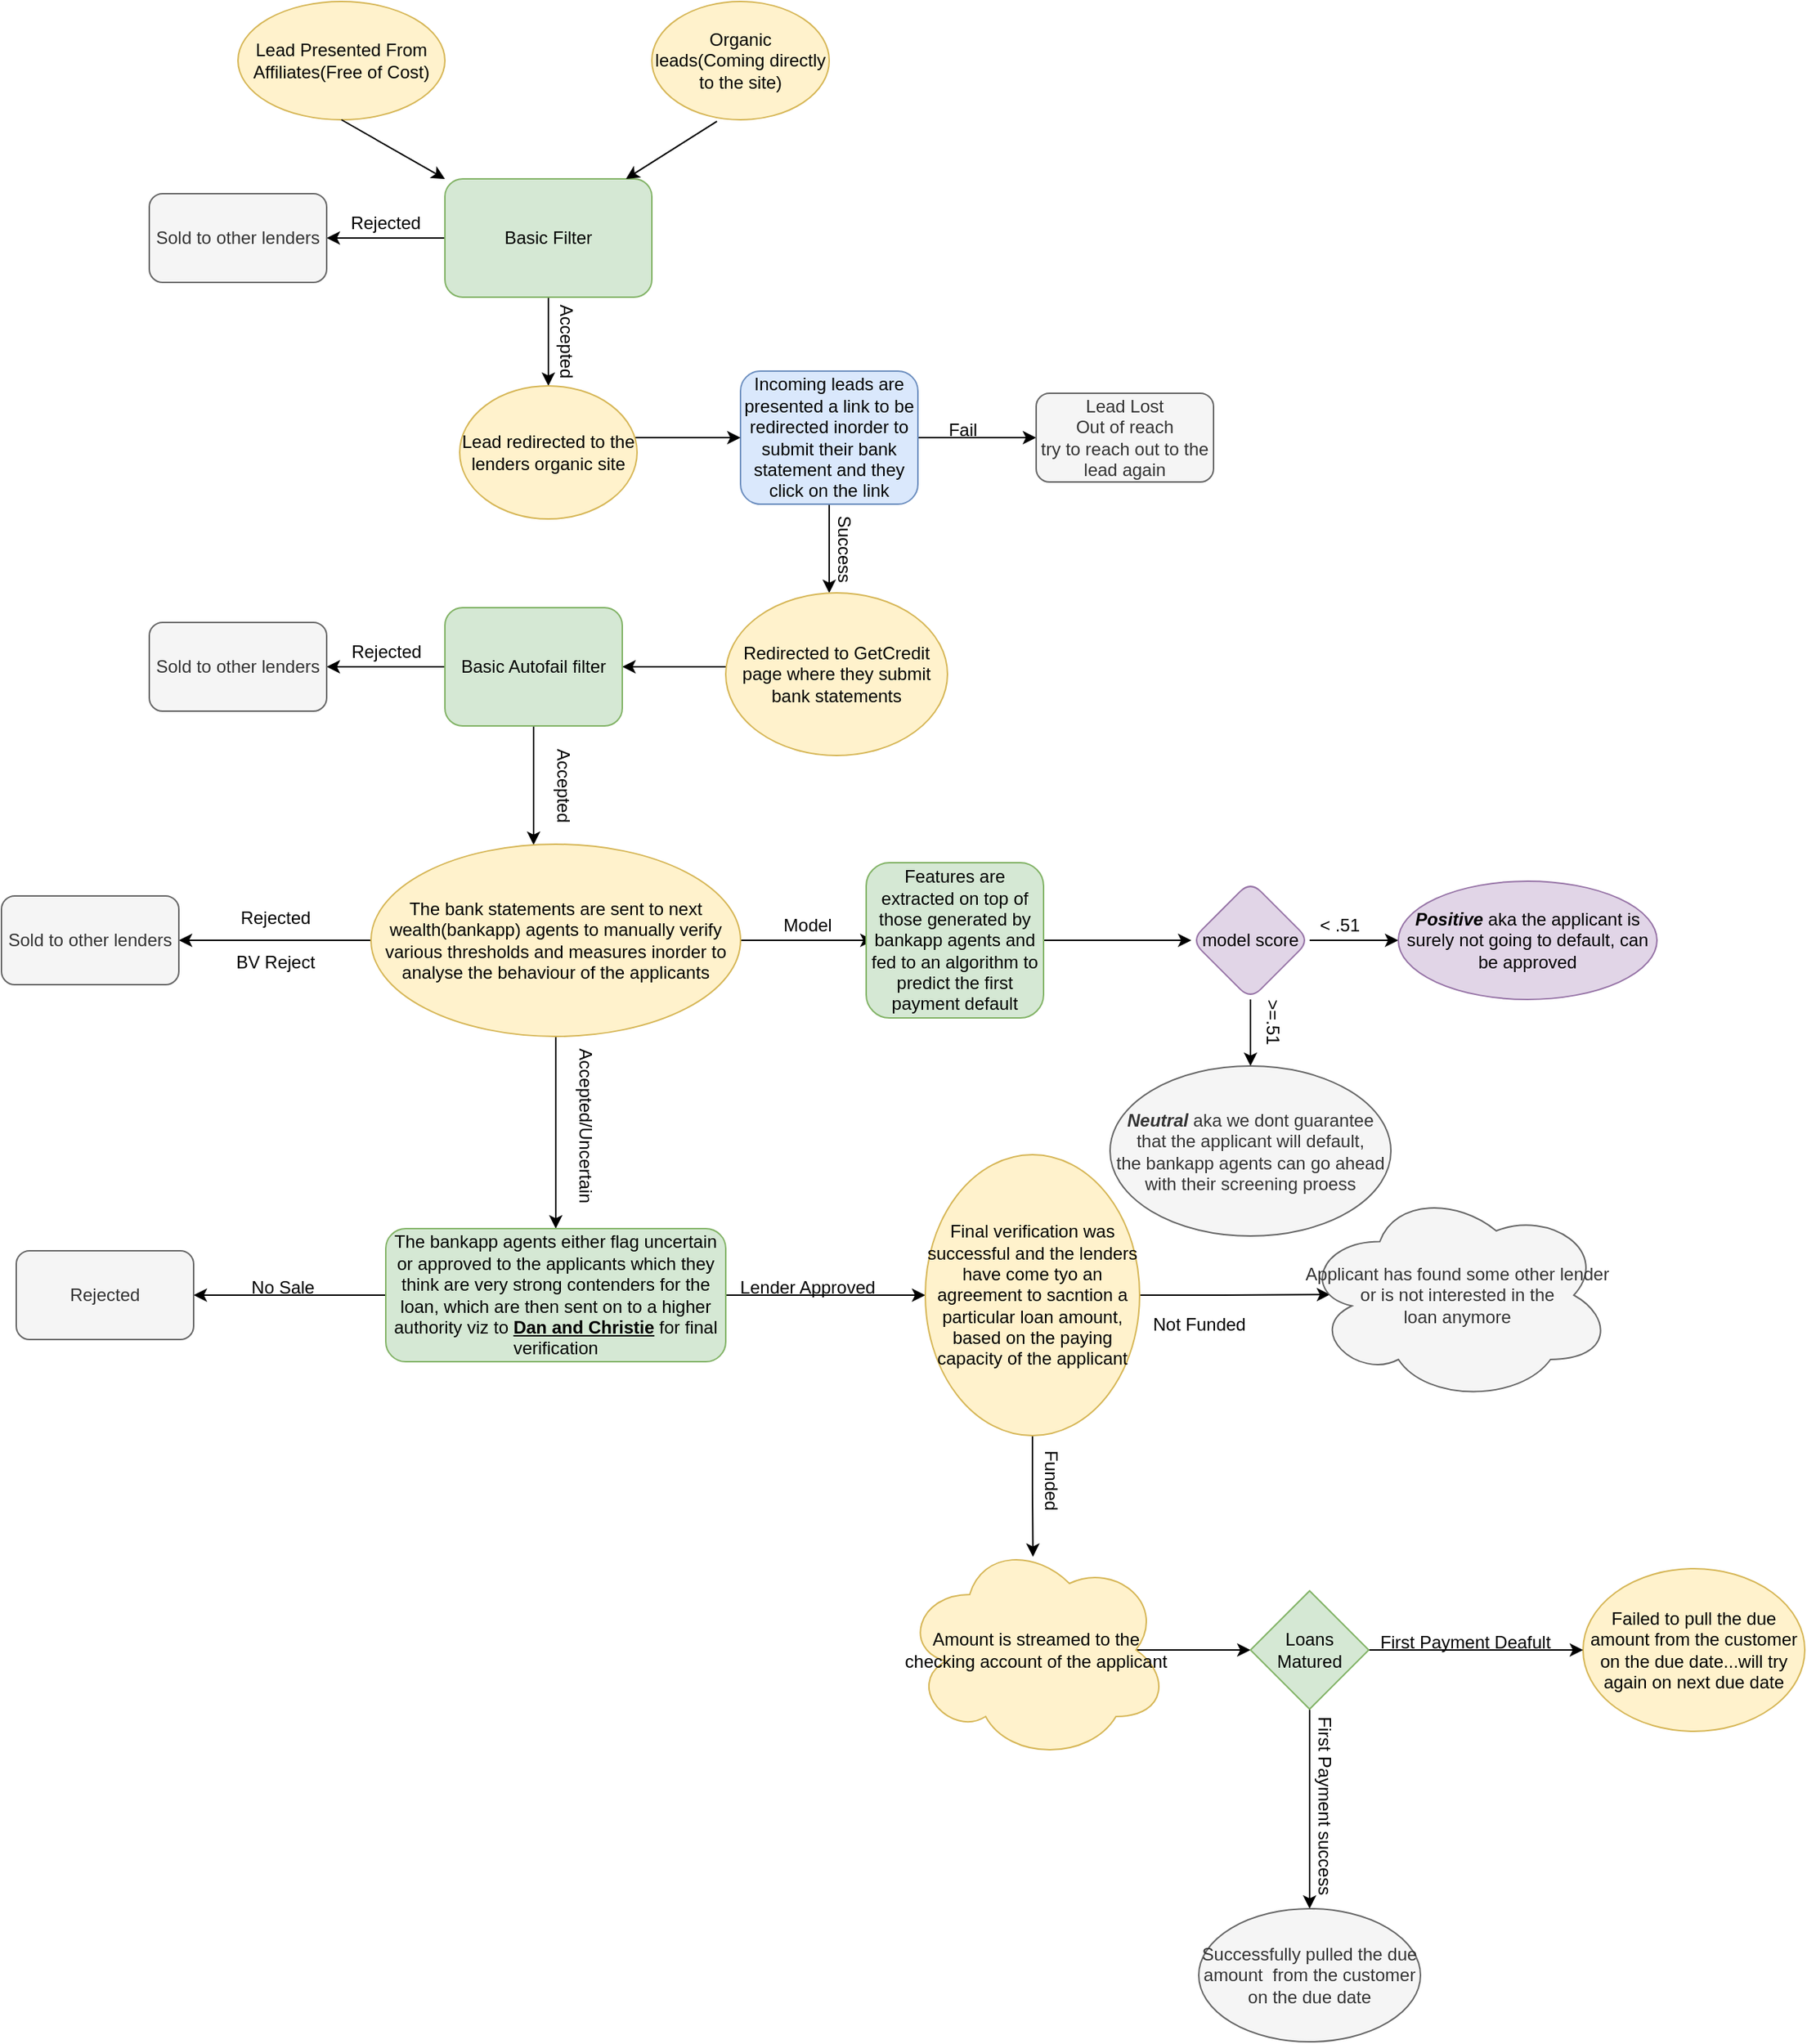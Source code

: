 <mxfile version="13.6.4" type="github">
  <diagram id="G50hmUFvQF_Ascogoxo3" name="Page-1">
    <mxGraphModel dx="868" dy="499" grid="1" gridSize="10" guides="1" tooltips="1" connect="1" arrows="1" fold="1" page="1" pageScale="1" pageWidth="850" pageHeight="1100" math="0" shadow="0">
      <root>
        <mxCell id="0" />
        <mxCell id="1" parent="0" />
        <mxCell id="U-wd1HLYxVXASG_DGe6N-1" value="Lead Presented From Affiliates(Free of Cost)" style="ellipse;whiteSpace=wrap;html=1;fillColor=#fff2cc;strokeColor=#d6b656;" vertex="1" parent="1">
          <mxGeometry x="190" width="140" height="80" as="geometry" />
        </mxCell>
        <mxCell id="U-wd1HLYxVXASG_DGe6N-2" value="" style="endArrow=classic;html=1;exitX=0.5;exitY=1;exitDx=0;exitDy=0;" edge="1" parent="1" source="U-wd1HLYxVXASG_DGe6N-1" target="U-wd1HLYxVXASG_DGe6N-3">
          <mxGeometry width="50" height="50" relative="1" as="geometry">
            <mxPoint x="400" y="220" as="sourcePoint" />
            <mxPoint x="390" y="160" as="targetPoint" />
            <Array as="points" />
          </mxGeometry>
        </mxCell>
        <mxCell id="U-wd1HLYxVXASG_DGe6N-7" value="" style="edgeStyle=orthogonalEdgeStyle;rounded=0;orthogonalLoop=1;jettySize=auto;html=1;" edge="1" parent="1" source="U-wd1HLYxVXASG_DGe6N-3" target="U-wd1HLYxVXASG_DGe6N-6">
          <mxGeometry relative="1" as="geometry" />
        </mxCell>
        <mxCell id="U-wd1HLYxVXASG_DGe6N-10" value="" style="edgeStyle=orthogonalEdgeStyle;rounded=0;orthogonalLoop=1;jettySize=auto;html=1;" edge="1" parent="1" source="U-wd1HLYxVXASG_DGe6N-3">
          <mxGeometry relative="1" as="geometry">
            <mxPoint x="400" y="260" as="targetPoint" />
          </mxGeometry>
        </mxCell>
        <mxCell id="U-wd1HLYxVXASG_DGe6N-3" value="Basic Filter" style="rounded=1;whiteSpace=wrap;html=1;fillColor=#d5e8d4;strokeColor=#82b366;" vertex="1" parent="1">
          <mxGeometry x="330" y="120" width="140" height="80" as="geometry" />
        </mxCell>
        <mxCell id="U-wd1HLYxVXASG_DGe6N-4" value="Organic leads(Coming directly to the site)" style="ellipse;whiteSpace=wrap;html=1;fillColor=#fff2cc;strokeColor=#d6b656;" vertex="1" parent="1">
          <mxGeometry x="470" width="120" height="80" as="geometry" />
        </mxCell>
        <mxCell id="U-wd1HLYxVXASG_DGe6N-5" value="" style="endArrow=classic;html=1;exitX=0.367;exitY=1.013;exitDx=0;exitDy=0;exitPerimeter=0;entryX=0.875;entryY=0;entryDx=0;entryDy=0;entryPerimeter=0;" edge="1" parent="1" source="U-wd1HLYxVXASG_DGe6N-4" target="U-wd1HLYxVXASG_DGe6N-3">
          <mxGeometry width="50" height="50" relative="1" as="geometry">
            <mxPoint x="400" y="220" as="sourcePoint" />
            <mxPoint x="450" y="170" as="targetPoint" />
          </mxGeometry>
        </mxCell>
        <mxCell id="U-wd1HLYxVXASG_DGe6N-6" value="Sold to other lenders" style="whiteSpace=wrap;html=1;rounded=1;fillColor=#f5f5f5;strokeColor=#666666;fontColor=#333333;" vertex="1" parent="1">
          <mxGeometry x="130" y="130" width="120" height="60" as="geometry" />
        </mxCell>
        <mxCell id="U-wd1HLYxVXASG_DGe6N-8" value="Rejected" style="text;html=1;strokeColor=none;fillColor=none;align=center;verticalAlign=middle;whiteSpace=wrap;rounded=0;" vertex="1" parent="1">
          <mxGeometry x="270" y="140" width="40" height="20" as="geometry" />
        </mxCell>
        <mxCell id="U-wd1HLYxVXASG_DGe6N-11" value="&lt;div&gt;Accepted&lt;/div&gt;&lt;div&gt;&lt;br&gt;&lt;/div&gt;" style="text;html=1;strokeColor=none;fillColor=none;align=center;verticalAlign=middle;whiteSpace=wrap;rounded=0;rotation=90;" vertex="1" parent="1">
          <mxGeometry x="385" y="220" width="40" height="20" as="geometry" />
        </mxCell>
        <mxCell id="U-wd1HLYxVXASG_DGe6N-25" value="" style="edgeStyle=orthogonalEdgeStyle;rounded=0;orthogonalLoop=1;jettySize=auto;html=1;" edge="1" parent="1" source="U-wd1HLYxVXASG_DGe6N-12" target="U-wd1HLYxVXASG_DGe6N-15">
          <mxGeometry relative="1" as="geometry">
            <Array as="points">
              <mxPoint x="590" y="370" />
              <mxPoint x="590" y="370" />
            </Array>
          </mxGeometry>
        </mxCell>
        <mxCell id="U-wd1HLYxVXASG_DGe6N-36" value="" style="edgeStyle=orthogonalEdgeStyle;rounded=0;orthogonalLoop=1;jettySize=auto;html=1;" edge="1" parent="1" source="U-wd1HLYxVXASG_DGe6N-12" target="U-wd1HLYxVXASG_DGe6N-35">
          <mxGeometry relative="1" as="geometry" />
        </mxCell>
        <mxCell id="U-wd1HLYxVXASG_DGe6N-12" value="Incoming leads are presented a link to be redirected inorder to submit their bank statement and they click on the link" style="whiteSpace=wrap;html=1;rounded=1;fillColor=#dae8fc;strokeColor=#6c8ebf;" vertex="1" parent="1">
          <mxGeometry x="530" y="250" width="120" height="90" as="geometry" />
        </mxCell>
        <mxCell id="U-wd1HLYxVXASG_DGe6N-34" value="" style="edgeStyle=orthogonalEdgeStyle;rounded=0;orthogonalLoop=1;jettySize=auto;html=1;" edge="1" parent="1" source="U-wd1HLYxVXASG_DGe6N-14" target="U-wd1HLYxVXASG_DGe6N-12">
          <mxGeometry relative="1" as="geometry">
            <Array as="points">
              <mxPoint x="480" y="295" />
              <mxPoint x="480" y="295" />
            </Array>
          </mxGeometry>
        </mxCell>
        <mxCell id="U-wd1HLYxVXASG_DGe6N-14" value="Lead redirected to the lenders organic site" style="ellipse;whiteSpace=wrap;html=1;fillColor=#fff2cc;strokeColor=#d6b656;" vertex="1" parent="1">
          <mxGeometry x="340" y="260" width="120" height="90" as="geometry" />
        </mxCell>
        <mxCell id="U-wd1HLYxVXASG_DGe6N-18" value="" style="edgeStyle=orthogonalEdgeStyle;rounded=0;orthogonalLoop=1;jettySize=auto;html=1;" edge="1" parent="1" source="U-wd1HLYxVXASG_DGe6N-15" target="U-wd1HLYxVXASG_DGe6N-17">
          <mxGeometry relative="1" as="geometry">
            <Array as="points">
              <mxPoint x="490" y="450" />
              <mxPoint x="490" y="450" />
            </Array>
          </mxGeometry>
        </mxCell>
        <mxCell id="U-wd1HLYxVXASG_DGe6N-15" value="Redirected to GetCredit page where they submit bank statements" style="ellipse;whiteSpace=wrap;html=1;rounded=1;strokeColor=#d6b656;fillColor=#fff2cc;" vertex="1" parent="1">
          <mxGeometry x="520" y="400" width="150" height="110" as="geometry" />
        </mxCell>
        <mxCell id="U-wd1HLYxVXASG_DGe6N-26" value="" style="edgeStyle=orthogonalEdgeStyle;rounded=0;orthogonalLoop=1;jettySize=auto;html=1;" edge="1" parent="1" source="U-wd1HLYxVXASG_DGe6N-17" target="U-wd1HLYxVXASG_DGe6N-23">
          <mxGeometry relative="1" as="geometry" />
        </mxCell>
        <mxCell id="U-wd1HLYxVXASG_DGe6N-38" value="" style="edgeStyle=orthogonalEdgeStyle;rounded=0;orthogonalLoop=1;jettySize=auto;html=1;" edge="1" parent="1" source="U-wd1HLYxVXASG_DGe6N-17" target="U-wd1HLYxVXASG_DGe6N-19">
          <mxGeometry relative="1" as="geometry">
            <Array as="points">
              <mxPoint x="390" y="540" />
              <mxPoint x="390" y="540" />
            </Array>
          </mxGeometry>
        </mxCell>
        <mxCell id="U-wd1HLYxVXASG_DGe6N-17" value="Basic Autofail filter" style="whiteSpace=wrap;html=1;rounded=1;strokeColor=#82b366;fillColor=#d5e8d4;" vertex="1" parent="1">
          <mxGeometry x="330" y="410" width="120" height="80" as="geometry" />
        </mxCell>
        <mxCell id="U-wd1HLYxVXASG_DGe6N-41" value="" style="edgeStyle=orthogonalEdgeStyle;rounded=0;orthogonalLoop=1;jettySize=auto;html=1;" edge="1" parent="1" source="U-wd1HLYxVXASG_DGe6N-19" target="U-wd1HLYxVXASG_DGe6N-40">
          <mxGeometry relative="1" as="geometry" />
        </mxCell>
        <mxCell id="U-wd1HLYxVXASG_DGe6N-51" value="" style="edgeStyle=orthogonalEdgeStyle;rounded=0;orthogonalLoop=1;jettySize=auto;html=1;" edge="1" parent="1" source="U-wd1HLYxVXASG_DGe6N-19">
          <mxGeometry relative="1" as="geometry">
            <mxPoint x="620" y="635" as="targetPoint" />
          </mxGeometry>
        </mxCell>
        <mxCell id="U-wd1HLYxVXASG_DGe6N-66" value="" style="edgeStyle=orthogonalEdgeStyle;rounded=0;orthogonalLoop=1;jettySize=auto;html=1;" edge="1" parent="1" source="U-wd1HLYxVXASG_DGe6N-19" target="U-wd1HLYxVXASG_DGe6N-65">
          <mxGeometry relative="1" as="geometry" />
        </mxCell>
        <mxCell id="U-wd1HLYxVXASG_DGe6N-19" value="The bank statements are sent to next wealth(bankapp) agents to manually verify various thresholds and measures inorder to analyse the behaviour of the applicants" style="ellipse;whiteSpace=wrap;html=1;rounded=1;strokeColor=#d6b656;fillColor=#fff2cc;" vertex="1" parent="1">
          <mxGeometry x="280" y="570" width="250" height="130" as="geometry" />
        </mxCell>
        <mxCell id="U-wd1HLYxVXASG_DGe6N-23" value="Sold to other lenders" style="rounded=1;whiteSpace=wrap;html=1;fillColor=#f5f5f5;strokeColor=#666666;fontColor=#333333;" vertex="1" parent="1">
          <mxGeometry x="130" y="420" width="120" height="60" as="geometry" />
        </mxCell>
        <mxCell id="U-wd1HLYxVXASG_DGe6N-28" value="Rejected" style="text;html=1;align=center;verticalAlign=middle;resizable=0;points=[];autosize=1;" vertex="1" parent="1">
          <mxGeometry x="260" y="430" width="60" height="20" as="geometry" />
        </mxCell>
        <mxCell id="U-wd1HLYxVXASG_DGe6N-31" value="Success" style="text;html=1;align=center;verticalAlign=middle;resizable=0;points=[];autosize=1;rotation=90;" vertex="1" parent="1">
          <mxGeometry x="570" y="360" width="60" height="20" as="geometry" />
        </mxCell>
        <mxCell id="U-wd1HLYxVXASG_DGe6N-35" value="&lt;div&gt;Lead Lost&lt;/div&gt;&lt;div&gt;Out of reach&lt;/div&gt;&lt;div&gt;try to reach out to the lead again&lt;br&gt;&lt;/div&gt;" style="whiteSpace=wrap;html=1;rounded=1;strokeColor=#666666;fillColor=#f5f5f5;fontColor=#333333;" vertex="1" parent="1">
          <mxGeometry x="730" y="265" width="120" height="60" as="geometry" />
        </mxCell>
        <mxCell id="U-wd1HLYxVXASG_DGe6N-37" value="Fail" style="text;html=1;align=center;verticalAlign=middle;resizable=0;points=[];autosize=1;" vertex="1" parent="1">
          <mxGeometry x="660" y="280" width="40" height="20" as="geometry" />
        </mxCell>
        <mxCell id="U-wd1HLYxVXASG_DGe6N-39" value="Accepted" style="text;html=1;align=center;verticalAlign=middle;resizable=0;points=[];autosize=1;rotation=90;" vertex="1" parent="1">
          <mxGeometry x="375" y="520" width="70" height="20" as="geometry" />
        </mxCell>
        <mxCell id="U-wd1HLYxVXASG_DGe6N-40" value="Sold to other lenders" style="whiteSpace=wrap;html=1;rounded=1;strokeColor=#666666;fillColor=#f5f5f5;fontColor=#333333;" vertex="1" parent="1">
          <mxGeometry x="30" y="605" width="120" height="60" as="geometry" />
        </mxCell>
        <mxCell id="U-wd1HLYxVXASG_DGe6N-42" value="Rejected" style="text;html=1;align=center;verticalAlign=middle;resizable=0;points=[];autosize=1;" vertex="1" parent="1">
          <mxGeometry x="185" y="610" width="60" height="20" as="geometry" />
        </mxCell>
        <mxCell id="U-wd1HLYxVXASG_DGe6N-45" value="BV Reject" style="text;html=1;align=center;verticalAlign=middle;resizable=0;points=[];autosize=1;" vertex="1" parent="1">
          <mxGeometry x="180" y="640" width="70" height="20" as="geometry" />
        </mxCell>
        <mxCell id="U-wd1HLYxVXASG_DGe6N-58" value="" style="edgeStyle=orthogonalEdgeStyle;rounded=0;orthogonalLoop=1;jettySize=auto;html=1;" edge="1" parent="1" source="U-wd1HLYxVXASG_DGe6N-46" target="U-wd1HLYxVXASG_DGe6N-57">
          <mxGeometry relative="1" as="geometry" />
        </mxCell>
        <mxCell id="U-wd1HLYxVXASG_DGe6N-46" value="Features are extracted on top of those generated by bankapp agents and fed to an algorithm to predict the first payment default" style="whiteSpace=wrap;html=1;rounded=1;strokeColor=#82b366;fillColor=#d5e8d4;" vertex="1" parent="1">
          <mxGeometry x="615" y="582.5" width="120" height="105" as="geometry" />
        </mxCell>
        <mxCell id="U-wd1HLYxVXASG_DGe6N-53" value="Model" style="text;html=1;align=center;verticalAlign=middle;resizable=0;points=[];autosize=1;" vertex="1" parent="1">
          <mxGeometry x="550" y="615" width="50" height="20" as="geometry" />
        </mxCell>
        <mxCell id="U-wd1HLYxVXASG_DGe6N-60" value="" style="edgeStyle=orthogonalEdgeStyle;rounded=0;orthogonalLoop=1;jettySize=auto;html=1;" edge="1" parent="1" source="U-wd1HLYxVXASG_DGe6N-57" target="U-wd1HLYxVXASG_DGe6N-59">
          <mxGeometry relative="1" as="geometry">
            <Array as="points">
              <mxPoint x="875" y="710" />
              <mxPoint x="875" y="710" />
            </Array>
          </mxGeometry>
        </mxCell>
        <mxCell id="U-wd1HLYxVXASG_DGe6N-63" value="" style="edgeStyle=orthogonalEdgeStyle;rounded=0;orthogonalLoop=1;jettySize=auto;html=1;" edge="1" parent="1" source="U-wd1HLYxVXASG_DGe6N-57" target="U-wd1HLYxVXASG_DGe6N-62">
          <mxGeometry relative="1" as="geometry" />
        </mxCell>
        <mxCell id="U-wd1HLYxVXASG_DGe6N-57" value="model score" style="rhombus;whiteSpace=wrap;html=1;rounded=1;strokeColor=#9673a6;fillColor=#e1d5e7;" vertex="1" parent="1">
          <mxGeometry x="835" y="595" width="80" height="80" as="geometry" />
        </mxCell>
        <mxCell id="U-wd1HLYxVXASG_DGe6N-59" value="&lt;div&gt;&lt;i&gt;&lt;b&gt;Neutral&lt;/b&gt;&lt;/i&gt; aka we dont guarantee that the applicant will default,&lt;/div&gt;&lt;div&gt;the bankapp agents can go ahead with their screening proess&lt;br&gt; &lt;/div&gt;" style="ellipse;whiteSpace=wrap;html=1;rounded=1;strokeColor=#666666;fillColor=#f5f5f5;fontColor=#333333;" vertex="1" parent="1">
          <mxGeometry x="780" y="720" width="190" height="115" as="geometry" />
        </mxCell>
        <mxCell id="U-wd1HLYxVXASG_DGe6N-61" value="&amp;gt;=.51" style="text;html=1;align=center;verticalAlign=middle;resizable=0;points=[];autosize=1;rotation=90;" vertex="1" parent="1">
          <mxGeometry x="865" y="680" width="50" height="20" as="geometry" />
        </mxCell>
        <mxCell id="U-wd1HLYxVXASG_DGe6N-62" value="&lt;i&gt;&lt;b&gt;Positive&lt;/b&gt;&lt;/i&gt; aka the applicant is surely not going to default, can be approved" style="ellipse;whiteSpace=wrap;html=1;rounded=1;strokeColor=#9673a6;fillColor=#e1d5e7;" vertex="1" parent="1">
          <mxGeometry x="975" y="595" width="175" height="80" as="geometry" />
        </mxCell>
        <mxCell id="U-wd1HLYxVXASG_DGe6N-64" value="&amp;lt; .51 " style="text;html=1;align=center;verticalAlign=middle;resizable=0;points=[];autosize=1;" vertex="1" parent="1">
          <mxGeometry x="915" y="615" width="40" height="20" as="geometry" />
        </mxCell>
        <mxCell id="U-wd1HLYxVXASG_DGe6N-69" value="" style="edgeStyle=orthogonalEdgeStyle;rounded=0;orthogonalLoop=1;jettySize=auto;html=1;" edge="1" parent="1" source="U-wd1HLYxVXASG_DGe6N-65" target="U-wd1HLYxVXASG_DGe6N-68">
          <mxGeometry relative="1" as="geometry" />
        </mxCell>
        <mxCell id="U-wd1HLYxVXASG_DGe6N-72" value="" style="edgeStyle=orthogonalEdgeStyle;rounded=0;orthogonalLoop=1;jettySize=auto;html=1;" edge="1" parent="1" source="U-wd1HLYxVXASG_DGe6N-65" target="U-wd1HLYxVXASG_DGe6N-71">
          <mxGeometry relative="1" as="geometry" />
        </mxCell>
        <mxCell id="U-wd1HLYxVXASG_DGe6N-65" value="The bankapp agents either flag uncertain or approved to the applicants which they think are very strong contenders for the loan, which are then sent on to a higher authority viz to &lt;u&gt;&lt;b&gt;Dan and Christie&lt;/b&gt;&lt;/u&gt; for final verification" style="whiteSpace=wrap;html=1;rounded=1;strokeColor=#82b366;fillColor=#d5e8d4;" vertex="1" parent="1">
          <mxGeometry x="290" y="830" width="230" height="90" as="geometry" />
        </mxCell>
        <mxCell id="U-wd1HLYxVXASG_DGe6N-67" value="Accepted/Uncertain" style="text;html=1;align=center;verticalAlign=middle;resizable=0;points=[];autosize=1;rotation=90;" vertex="1" parent="1">
          <mxGeometry x="365" y="750" width="120" height="20" as="geometry" />
        </mxCell>
        <mxCell id="U-wd1HLYxVXASG_DGe6N-68" value="Rejected" style="whiteSpace=wrap;html=1;rounded=1;strokeColor=#666666;fillColor=#f5f5f5;fontColor=#333333;" vertex="1" parent="1">
          <mxGeometry x="40" y="845" width="120" height="60" as="geometry" />
        </mxCell>
        <mxCell id="U-wd1HLYxVXASG_DGe6N-70" value="No Sale" style="text;html=1;align=center;verticalAlign=middle;resizable=0;points=[];autosize=1;" vertex="1" parent="1">
          <mxGeometry x="190" y="860" width="60" height="20" as="geometry" />
        </mxCell>
        <mxCell id="U-wd1HLYxVXASG_DGe6N-82" value="" style="edgeStyle=orthogonalEdgeStyle;rounded=0;orthogonalLoop=1;jettySize=auto;html=1;entryX=0.488;entryY=0.08;entryDx=0;entryDy=0;entryPerimeter=0;" edge="1" parent="1" source="U-wd1HLYxVXASG_DGe6N-71" target="U-wd1HLYxVXASG_DGe6N-80">
          <mxGeometry relative="1" as="geometry" />
        </mxCell>
        <mxCell id="U-wd1HLYxVXASG_DGe6N-84" value="" style="edgeStyle=orthogonalEdgeStyle;rounded=0;orthogonalLoop=1;jettySize=auto;html=1;entryX=0.09;entryY=0.497;entryDx=0;entryDy=0;entryPerimeter=0;" edge="1" parent="1" source="U-wd1HLYxVXASG_DGe6N-71" target="U-wd1HLYxVXASG_DGe6N-83">
          <mxGeometry relative="1" as="geometry" />
        </mxCell>
        <mxCell id="U-wd1HLYxVXASG_DGe6N-71" value="Final verification was successful and the lenders have come tyo an agreement to sacntion a particular loan amount, based on the paying capacity of the applicant" style="ellipse;whiteSpace=wrap;html=1;rounded=1;strokeColor=#d6b656;fillColor=#fff2cc;" vertex="1" parent="1">
          <mxGeometry x="655" y="780" width="145" height="190" as="geometry" />
        </mxCell>
        <mxCell id="U-wd1HLYxVXASG_DGe6N-73" value="Lender Approved" style="text;html=1;align=center;verticalAlign=middle;resizable=0;points=[];autosize=1;" vertex="1" parent="1">
          <mxGeometry x="520" y="860" width="110" height="20" as="geometry" />
        </mxCell>
        <mxCell id="U-wd1HLYxVXASG_DGe6N-96" value="" style="edgeStyle=orthogonalEdgeStyle;rounded=0;orthogonalLoop=1;jettySize=auto;html=1;exitX=0.875;exitY=0.5;exitDx=0;exitDy=0;exitPerimeter=0;" edge="1" parent="1" source="U-wd1HLYxVXASG_DGe6N-80" target="U-wd1HLYxVXASG_DGe6N-95">
          <mxGeometry relative="1" as="geometry" />
        </mxCell>
        <mxCell id="U-wd1HLYxVXASG_DGe6N-80" value="Amount is streamed to the checking account of the applicant " style="ellipse;shape=cloud;whiteSpace=wrap;html=1;rounded=1;strokeColor=#d6b656;fillColor=#fff2cc;" vertex="1" parent="1">
          <mxGeometry x="640" y="1040" width="180" height="150" as="geometry" />
        </mxCell>
        <mxCell id="U-wd1HLYxVXASG_DGe6N-83" value="&lt;div&gt;Applicant has found some other lender or is not interested in the &lt;br&gt;&lt;/div&gt;&lt;div&gt;loan anymore&lt;/div&gt;" style="ellipse;shape=cloud;whiteSpace=wrap;html=1;rounded=1;strokeColor=#666666;fillColor=#f5f5f5;fontColor=#333333;" vertex="1" parent="1">
          <mxGeometry x="910" y="802.5" width="210" height="145" as="geometry" />
        </mxCell>
        <mxCell id="U-wd1HLYxVXASG_DGe6N-86" value="Funded" style="text;html=1;align=center;verticalAlign=middle;resizable=0;points=[];autosize=1;rotation=90;" vertex="1" parent="1">
          <mxGeometry x="710" y="990" width="60" height="20" as="geometry" />
        </mxCell>
        <mxCell id="U-wd1HLYxVXASG_DGe6N-87" value="Not Funded" style="text;html=1;align=center;verticalAlign=middle;resizable=0;points=[];autosize=1;" vertex="1" parent="1">
          <mxGeometry x="800" y="885" width="80" height="20" as="geometry" />
        </mxCell>
        <mxCell id="U-wd1HLYxVXASG_DGe6N-88" value="Failed to pull the due amount from the customer on the due date...will try again on next due date" style="ellipse;whiteSpace=wrap;html=1;rounded=1;strokeColor=#d6b656;fillColor=#fff2cc;" vertex="1" parent="1">
          <mxGeometry x="1100" y="1060" width="150" height="110" as="geometry" />
        </mxCell>
        <mxCell id="U-wd1HLYxVXASG_DGe6N-97" value="" style="edgeStyle=orthogonalEdgeStyle;rounded=0;orthogonalLoop=1;jettySize=auto;html=1;" edge="1" parent="1" source="U-wd1HLYxVXASG_DGe6N-95" target="U-wd1HLYxVXASG_DGe6N-88">
          <mxGeometry relative="1" as="geometry" />
        </mxCell>
        <mxCell id="U-wd1HLYxVXASG_DGe6N-100" value="" style="edgeStyle=orthogonalEdgeStyle;rounded=0;orthogonalLoop=1;jettySize=auto;html=1;" edge="1" parent="1" source="U-wd1HLYxVXASG_DGe6N-95" target="U-wd1HLYxVXASG_DGe6N-99">
          <mxGeometry relative="1" as="geometry" />
        </mxCell>
        <mxCell id="U-wd1HLYxVXASG_DGe6N-95" value="Loans Matured" style="rhombus;whiteSpace=wrap;html=1;fillColor=#d5e8d4;strokeColor=#82b366;" vertex="1" parent="1">
          <mxGeometry x="875" y="1075" width="80" height="80" as="geometry" />
        </mxCell>
        <mxCell id="U-wd1HLYxVXASG_DGe6N-98" value="First Payment Deafult" style="text;html=1;align=center;verticalAlign=middle;resizable=0;points=[];autosize=1;" vertex="1" parent="1">
          <mxGeometry x="955" y="1100" width="130" height="20" as="geometry" />
        </mxCell>
        <mxCell id="U-wd1HLYxVXASG_DGe6N-99" value="Successfully pulled the due amount&amp;nbsp; from the customer on the due date " style="ellipse;whiteSpace=wrap;html=1;strokeColor=#666666;fillColor=#f5f5f5;fontColor=#333333;" vertex="1" parent="1">
          <mxGeometry x="840" y="1290" width="150" height="90" as="geometry" />
        </mxCell>
        <mxCell id="U-wd1HLYxVXASG_DGe6N-101" value="First Payment success" style="text;html=1;align=center;verticalAlign=middle;resizable=0;points=[];autosize=1;rotation=90;" vertex="1" parent="1">
          <mxGeometry x="855" y="1210" width="140" height="20" as="geometry" />
        </mxCell>
      </root>
    </mxGraphModel>
  </diagram>
</mxfile>
